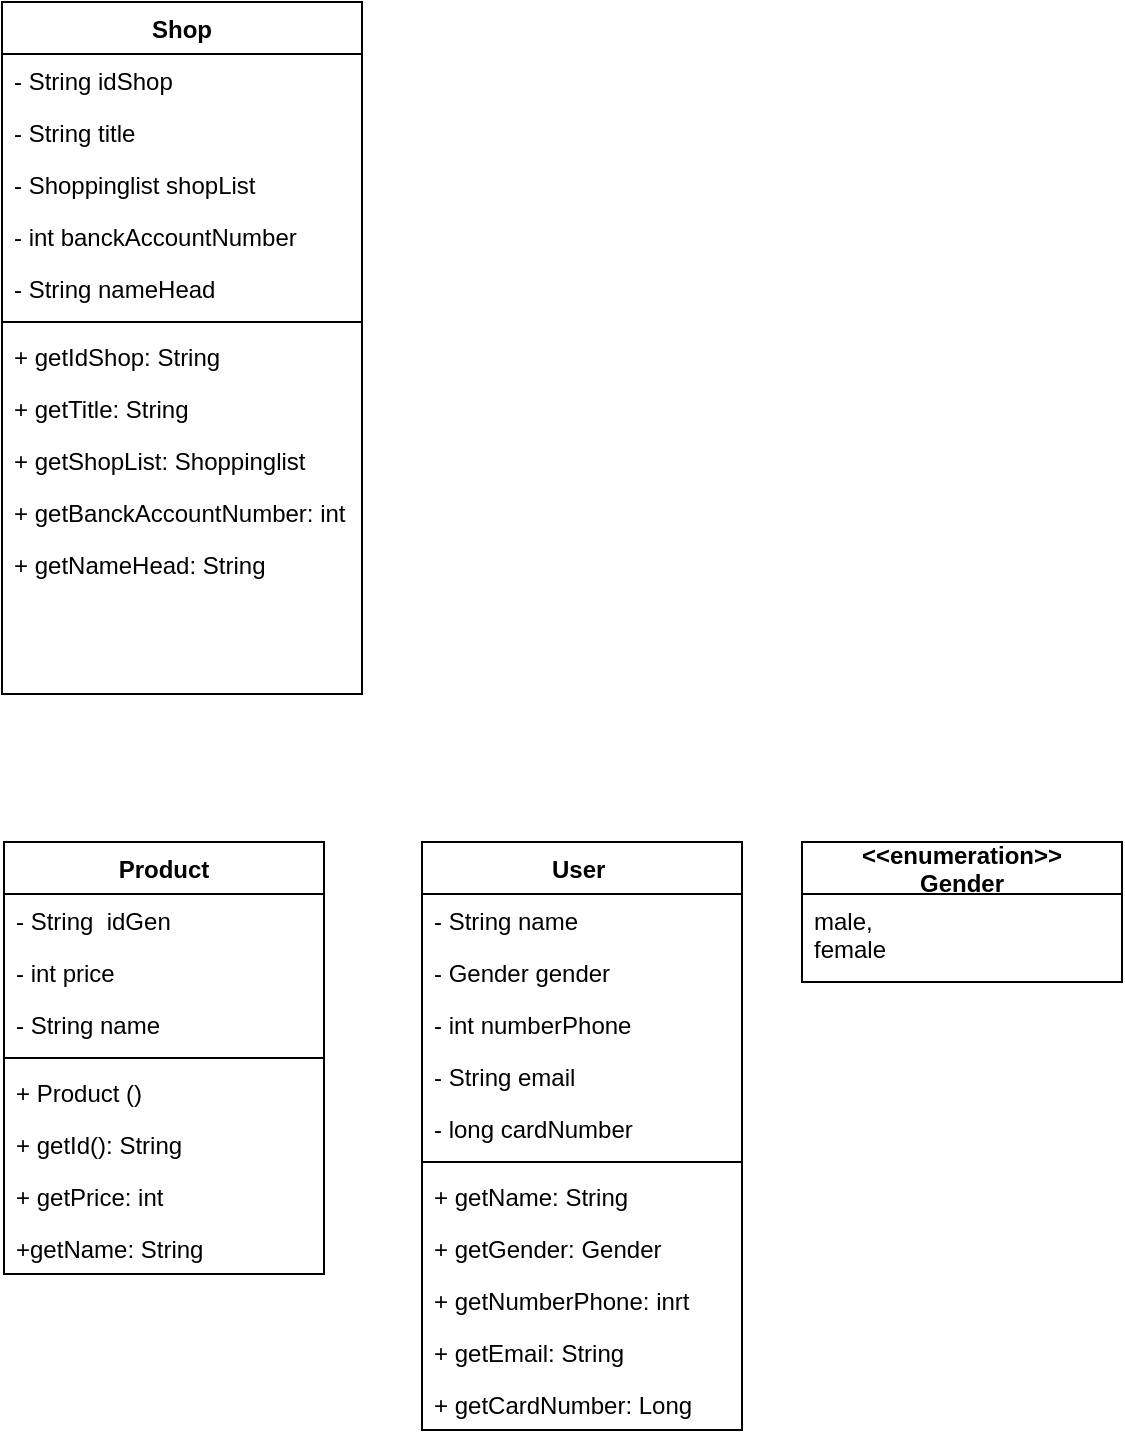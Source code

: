 <mxfile version="20.8.11" type="device"><diagram id="dZuxcjIuFa0xDQR2T8Gv" name="Страница 1"><mxGraphModel dx="867" dy="1677" grid="1" gridSize="10" guides="0" tooltips="1" connect="1" arrows="1" fold="1" page="1" pageScale="1" pageWidth="827" pageHeight="1169" math="0" shadow="0"><root><mxCell id="0"/><mxCell id="1" parent="0"/><mxCell id="eRBNYgqadwL9loAnBMTg-1" value="Product" style="swimlane;fontStyle=1;align=center;verticalAlign=top;childLayout=stackLayout;horizontal=1;startSize=26;horizontalStack=0;resizeParent=1;resizeParentMax=0;resizeLast=0;collapsible=1;marginBottom=0;" parent="1" vertex="1"><mxGeometry x="341" y="250" width="160" height="216" as="geometry"/></mxCell><mxCell id="eRBNYgqadwL9loAnBMTg-2" value="- String  idGen" style="text;strokeColor=none;fillColor=none;align=left;verticalAlign=top;spacingLeft=4;spacingRight=4;overflow=hidden;rotatable=0;points=[[0,0.5],[1,0.5]];portConstraint=eastwest;" parent="eRBNYgqadwL9loAnBMTg-1" vertex="1"><mxGeometry y="26" width="160" height="26" as="geometry"/></mxCell><mxCell id="eRBNYgqadwL9loAnBMTg-5" value="- int price " style="text;strokeColor=none;fillColor=none;align=left;verticalAlign=top;spacingLeft=4;spacingRight=4;overflow=hidden;rotatable=0;points=[[0,0.5],[1,0.5]];portConstraint=eastwest;" parent="eRBNYgqadwL9loAnBMTg-1" vertex="1"><mxGeometry y="52" width="160" height="26" as="geometry"/></mxCell><mxCell id="eRBNYgqadwL9loAnBMTg-8" value="- String name" style="text;strokeColor=none;fillColor=none;align=left;verticalAlign=top;spacingLeft=4;spacingRight=4;overflow=hidden;rotatable=0;points=[[0,0.5],[1,0.5]];portConstraint=eastwest;" parent="eRBNYgqadwL9loAnBMTg-1" vertex="1"><mxGeometry y="78" width="160" height="26" as="geometry"/></mxCell><mxCell id="eRBNYgqadwL9loAnBMTg-3" value="" style="line;strokeWidth=1;fillColor=none;align=left;verticalAlign=middle;spacingTop=-1;spacingLeft=3;spacingRight=3;rotatable=0;labelPosition=right;points=[];portConstraint=eastwest;strokeColor=inherit;" parent="eRBNYgqadwL9loAnBMTg-1" vertex="1"><mxGeometry y="104" width="160" height="8" as="geometry"/></mxCell><mxCell id="eRBNYgqadwL9loAnBMTg-4" value="+ Product ()&#10; " style="text;strokeColor=none;fillColor=none;align=left;verticalAlign=top;spacingLeft=4;spacingRight=4;overflow=hidden;rotatable=0;points=[[0,0.5],[1,0.5]];portConstraint=eastwest;" parent="eRBNYgqadwL9loAnBMTg-1" vertex="1"><mxGeometry y="112" width="160" height="26" as="geometry"/></mxCell><mxCell id="eRBNYgqadwL9loAnBMTg-7" value="+ getId(): String  " style="text;strokeColor=none;fillColor=none;align=left;verticalAlign=top;spacingLeft=4;spacingRight=4;overflow=hidden;rotatable=0;points=[[0,0.5],[1,0.5]];portConstraint=eastwest;" parent="eRBNYgqadwL9loAnBMTg-1" vertex="1"><mxGeometry y="138" width="160" height="26" as="geometry"/></mxCell><mxCell id="eRBNYgqadwL9loAnBMTg-6" value="+ getPrice: int  " style="text;strokeColor=none;fillColor=none;align=left;verticalAlign=top;spacingLeft=4;spacingRight=4;overflow=hidden;rotatable=0;points=[[0,0.5],[1,0.5]];portConstraint=eastwest;" parent="eRBNYgqadwL9loAnBMTg-1" vertex="1"><mxGeometry y="164" width="160" height="26" as="geometry"/></mxCell><mxCell id="eRBNYgqadwL9loAnBMTg-9" value="+getName: String " style="text;strokeColor=none;fillColor=none;align=left;verticalAlign=top;spacingLeft=4;spacingRight=4;overflow=hidden;rotatable=0;points=[[0,0.5],[1,0.5]];portConstraint=eastwest;" parent="eRBNYgqadwL9loAnBMTg-1" vertex="1"><mxGeometry y="190" width="160" height="26" as="geometry"/></mxCell><mxCell id="eRBNYgqadwL9loAnBMTg-10" value="User " style="swimlane;fontStyle=1;align=center;verticalAlign=top;childLayout=stackLayout;horizontal=1;startSize=26;horizontalStack=0;resizeParent=1;resizeParentMax=0;resizeLast=0;collapsible=1;marginBottom=0;" parent="1" vertex="1"><mxGeometry x="550" y="250" width="160" height="294" as="geometry"/></mxCell><mxCell id="eRBNYgqadwL9loAnBMTg-11" value="- String name" style="text;strokeColor=none;fillColor=none;align=left;verticalAlign=top;spacingLeft=4;spacingRight=4;overflow=hidden;rotatable=0;points=[[0,0.5],[1,0.5]];portConstraint=eastwest;" parent="eRBNYgqadwL9loAnBMTg-10" vertex="1"><mxGeometry y="26" width="160" height="26" as="geometry"/></mxCell><mxCell id="eRBNYgqadwL9loAnBMTg-18" value="- Gender gender  " style="text;strokeColor=none;fillColor=none;align=left;verticalAlign=top;spacingLeft=4;spacingRight=4;overflow=hidden;rotatable=0;points=[[0,0.5],[1,0.5]];portConstraint=eastwest;" parent="eRBNYgqadwL9loAnBMTg-10" vertex="1"><mxGeometry y="52" width="160" height="26" as="geometry"/></mxCell><mxCell id="eRBNYgqadwL9loAnBMTg-16" value="- int numberPhone" style="text;strokeColor=none;fillColor=none;align=left;verticalAlign=top;spacingLeft=4;spacingRight=4;overflow=hidden;rotatable=0;points=[[0,0.5],[1,0.5]];portConstraint=eastwest;" parent="eRBNYgqadwL9loAnBMTg-10" vertex="1"><mxGeometry y="78" width="160" height="26" as="geometry"/></mxCell><mxCell id="eRBNYgqadwL9loAnBMTg-15" value="- String email" style="text;strokeColor=none;fillColor=none;align=left;verticalAlign=top;spacingLeft=4;spacingRight=4;overflow=hidden;rotatable=0;points=[[0,0.5],[1,0.5]];portConstraint=eastwest;" parent="eRBNYgqadwL9loAnBMTg-10" vertex="1"><mxGeometry y="104" width="160" height="26" as="geometry"/></mxCell><mxCell id="eRBNYgqadwL9loAnBMTg-14" value="- long cardNumber" style="text;strokeColor=none;fillColor=none;align=left;verticalAlign=top;spacingLeft=4;spacingRight=4;overflow=hidden;rotatable=0;points=[[0,0.5],[1,0.5]];portConstraint=eastwest;" parent="eRBNYgqadwL9loAnBMTg-10" vertex="1"><mxGeometry y="130" width="160" height="26" as="geometry"/></mxCell><mxCell id="eRBNYgqadwL9loAnBMTg-12" value="" style="line;strokeWidth=1;fillColor=none;align=left;verticalAlign=middle;spacingTop=-1;spacingLeft=3;spacingRight=3;rotatable=0;labelPosition=right;points=[];portConstraint=eastwest;strokeColor=inherit;" parent="eRBNYgqadwL9loAnBMTg-10" vertex="1"><mxGeometry y="156" width="160" height="8" as="geometry"/></mxCell><mxCell id="eRBNYgqadwL9loAnBMTg-13" value="+ getName: String " style="text;strokeColor=none;fillColor=none;align=left;verticalAlign=top;spacingLeft=4;spacingRight=4;overflow=hidden;rotatable=0;points=[[0,0.5],[1,0.5]];portConstraint=eastwest;" parent="eRBNYgqadwL9loAnBMTg-10" vertex="1"><mxGeometry y="164" width="160" height="26" as="geometry"/></mxCell><mxCell id="eRBNYgqadwL9loAnBMTg-29" value="+ getGender: Gender" style="text;strokeColor=none;fillColor=none;align=left;verticalAlign=top;spacingLeft=4;spacingRight=4;overflow=hidden;rotatable=0;points=[[0,0.5],[1,0.5]];portConstraint=eastwest;" parent="eRBNYgqadwL9loAnBMTg-10" vertex="1"><mxGeometry y="190" width="160" height="26" as="geometry"/></mxCell><mxCell id="eRBNYgqadwL9loAnBMTg-28" value="+ getNumberPhone: inrt" style="text;strokeColor=none;fillColor=none;align=left;verticalAlign=top;spacingLeft=4;spacingRight=4;overflow=hidden;rotatable=0;points=[[0,0.5],[1,0.5]];portConstraint=eastwest;" parent="eRBNYgqadwL9loAnBMTg-10" vertex="1"><mxGeometry y="216" width="160" height="26" as="geometry"/></mxCell><mxCell id="eRBNYgqadwL9loAnBMTg-27" value="+ getEmail: String" style="text;strokeColor=none;fillColor=none;align=left;verticalAlign=top;spacingLeft=4;spacingRight=4;overflow=hidden;rotatable=0;points=[[0,0.5],[1,0.5]];portConstraint=eastwest;" parent="eRBNYgqadwL9loAnBMTg-10" vertex="1"><mxGeometry y="242" width="160" height="26" as="geometry"/></mxCell><mxCell id="eRBNYgqadwL9loAnBMTg-26" value="+ getCardNumber: Long" style="text;strokeColor=none;fillColor=none;align=left;verticalAlign=top;spacingLeft=4;spacingRight=4;overflow=hidden;rotatable=0;points=[[0,0.5],[1,0.5]];portConstraint=eastwest;" parent="eRBNYgqadwL9loAnBMTg-10" vertex="1"><mxGeometry y="268" width="160" height="26" as="geometry"/></mxCell><mxCell id="eRBNYgqadwL9loAnBMTg-19" value="&lt;&lt;enumeration&gt;&gt;&#10;Gender" style="swimlane;fontStyle=1;align=center;verticalAlign=middle;childLayout=stackLayout;horizontal=1;startSize=26;horizontalStack=0;resizeParent=1;resizeParentMax=0;resizeLast=0;collapsible=1;marginBottom=0;" parent="1" vertex="1"><mxGeometry x="740" y="250" width="160" height="70" as="geometry"/></mxCell><mxCell id="eRBNYgqadwL9loAnBMTg-20" value="male,&#10;female" style="text;strokeColor=none;fillColor=none;align=left;verticalAlign=top;spacingLeft=4;spacingRight=4;overflow=hidden;rotatable=0;points=[[0,0.5],[1,0.5]];portConstraint=eastwest;" parent="eRBNYgqadwL9loAnBMTg-19" vertex="1"><mxGeometry y="26" width="160" height="44" as="geometry"/></mxCell><mxCell id="ddrdwIzDfSGzueLS6Z7f-1" value="Shop" style="swimlane;fontStyle=1;align=center;verticalAlign=top;childLayout=stackLayout;horizontal=1;startSize=26;horizontalStack=0;resizeParent=1;resizeParentMax=0;resizeLast=0;collapsible=1;marginBottom=0;" vertex="1" parent="1"><mxGeometry x="340" y="-170" width="180" height="346" as="geometry"/></mxCell><mxCell id="ddrdwIzDfSGzueLS6Z7f-2" value="- String idShop " style="text;strokeColor=none;fillColor=none;align=left;verticalAlign=top;spacingLeft=4;spacingRight=4;overflow=hidden;rotatable=0;points=[[0,0.5],[1,0.5]];portConstraint=eastwest;" vertex="1" parent="ddrdwIzDfSGzueLS6Z7f-1"><mxGeometry y="26" width="180" height="26" as="geometry"/></mxCell><mxCell id="ddrdwIzDfSGzueLS6Z7f-8" value="- String title" style="text;strokeColor=none;fillColor=none;align=left;verticalAlign=top;spacingLeft=4;spacingRight=4;overflow=hidden;rotatable=0;points=[[0,0.5],[1,0.5]];portConstraint=eastwest;" vertex="1" parent="ddrdwIzDfSGzueLS6Z7f-1"><mxGeometry y="52" width="180" height="26" as="geometry"/></mxCell><mxCell id="ddrdwIzDfSGzueLS6Z7f-7" value="- Shoppinglist shopList " style="text;strokeColor=none;fillColor=none;align=left;verticalAlign=top;spacingLeft=4;spacingRight=4;overflow=hidden;rotatable=0;points=[[0,0.5],[1,0.5]];portConstraint=eastwest;" vertex="1" parent="ddrdwIzDfSGzueLS6Z7f-1"><mxGeometry y="78" width="180" height="26" as="geometry"/></mxCell><mxCell id="ddrdwIzDfSGzueLS6Z7f-5" value="- int banckAccountNumber" style="text;strokeColor=none;fillColor=none;align=left;verticalAlign=top;spacingLeft=4;spacingRight=4;overflow=hidden;rotatable=0;points=[[0,0.5],[1,0.5]];portConstraint=eastwest;" vertex="1" parent="ddrdwIzDfSGzueLS6Z7f-1"><mxGeometry y="104" width="180" height="26" as="geometry"/></mxCell><mxCell id="ddrdwIzDfSGzueLS6Z7f-11" value="- String nameHead" style="text;strokeColor=none;fillColor=none;align=left;verticalAlign=top;spacingLeft=4;spacingRight=4;overflow=hidden;rotatable=0;points=[[0,0.5],[1,0.5]];portConstraint=eastwest;" vertex="1" parent="ddrdwIzDfSGzueLS6Z7f-1"><mxGeometry y="130" width="180" height="26" as="geometry"/></mxCell><mxCell id="ddrdwIzDfSGzueLS6Z7f-3" value="" style="line;strokeWidth=1;fillColor=none;align=left;verticalAlign=middle;spacingTop=-1;spacingLeft=3;spacingRight=3;rotatable=0;labelPosition=right;points=[];portConstraint=eastwest;strokeColor=inherit;" vertex="1" parent="ddrdwIzDfSGzueLS6Z7f-1"><mxGeometry y="156" width="180" height="8" as="geometry"/></mxCell><mxCell id="ddrdwIzDfSGzueLS6Z7f-4" value="+ getIdShop: String" style="text;strokeColor=none;fillColor=none;align=left;verticalAlign=top;spacingLeft=4;spacingRight=4;overflow=hidden;rotatable=0;points=[[0,0.5],[1,0.5]];portConstraint=eastwest;" vertex="1" parent="ddrdwIzDfSGzueLS6Z7f-1"><mxGeometry y="164" width="180" height="26" as="geometry"/></mxCell><mxCell id="ddrdwIzDfSGzueLS6Z7f-17" value="+ getTitle: String " style="text;strokeColor=none;fillColor=none;align=left;verticalAlign=top;spacingLeft=4;spacingRight=4;overflow=hidden;rotatable=0;points=[[0,0.5],[1,0.5]];portConstraint=eastwest;" vertex="1" parent="ddrdwIzDfSGzueLS6Z7f-1"><mxGeometry y="190" width="180" height="26" as="geometry"/></mxCell><mxCell id="ddrdwIzDfSGzueLS6Z7f-16" value="+ getShopList: Shoppinglist &#10; " style="text;strokeColor=none;fillColor=none;align=left;verticalAlign=top;spacingLeft=4;spacingRight=4;overflow=hidden;rotatable=0;points=[[0,0.5],[1,0.5]];portConstraint=eastwest;" vertex="1" parent="ddrdwIzDfSGzueLS6Z7f-1"><mxGeometry y="216" width="180" height="26" as="geometry"/></mxCell><mxCell id="ddrdwIzDfSGzueLS6Z7f-15" value="+ getBanckAccountNumber: int " style="text;strokeColor=none;fillColor=none;align=left;verticalAlign=top;spacingLeft=4;spacingRight=4;overflow=hidden;rotatable=0;points=[[0,0.5],[1,0.5]];portConstraint=eastwest;" vertex="1" parent="ddrdwIzDfSGzueLS6Z7f-1"><mxGeometry y="242" width="180" height="26" as="geometry"/></mxCell><mxCell id="ddrdwIzDfSGzueLS6Z7f-14" value="+ getNameHead: String" style="text;strokeColor=none;fillColor=none;align=left;verticalAlign=top;spacingLeft=4;spacingRight=4;overflow=hidden;rotatable=0;points=[[0,0.5],[1,0.5]];portConstraint=eastwest;" vertex="1" parent="ddrdwIzDfSGzueLS6Z7f-1"><mxGeometry y="268" width="180" height="26" as="geometry"/></mxCell><mxCell id="ddrdwIzDfSGzueLS6Z7f-13" style="text;strokeColor=none;fillColor=none;align=left;verticalAlign=top;spacingLeft=4;spacingRight=4;overflow=hidden;rotatable=0;points=[[0,0.5],[1,0.5]];portConstraint=eastwest;" vertex="1" parent="ddrdwIzDfSGzueLS6Z7f-1"><mxGeometry y="294" width="180" height="26" as="geometry"/></mxCell><mxCell id="ddrdwIzDfSGzueLS6Z7f-12" style="text;strokeColor=none;fillColor=none;align=left;verticalAlign=top;spacingLeft=4;spacingRight=4;overflow=hidden;rotatable=0;points=[[0,0.5],[1,0.5]];portConstraint=eastwest;" vertex="1" parent="ddrdwIzDfSGzueLS6Z7f-1"><mxGeometry y="320" width="180" height="26" as="geometry"/></mxCell></root></mxGraphModel></diagram></mxfile>